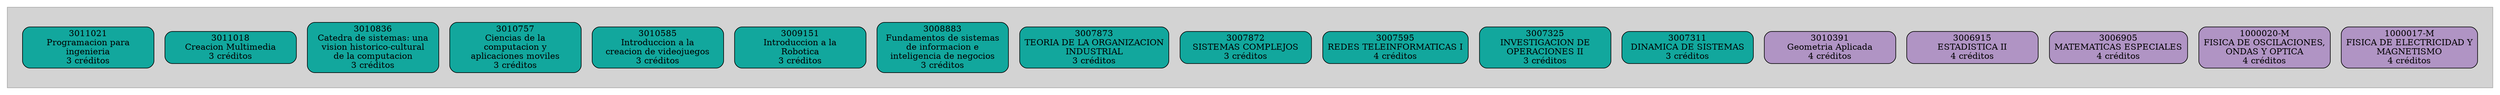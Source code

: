 // asignaturas cursables
digraph asignaturas_cursables {
	graph [compound=true]
	subgraph cluster_cursables {
		graph [margin=25 nodesep=0.02]
		node [shape=box style="rounded,filled" width=3]
		color=darkgray fillcolor=lightGray fontname=Arial style=filled
		"1000017-M" [label="1000017-M
FISICA DE ELECTRICIDAD Y
MAGNETISMO
4 créditos
" color="#000000" fillcolor="#b094c4" penwidth=1]
		"1000020-M" [label="1000020-M
FISICA DE OSCILACIONES,
ONDAS Y OPTICA
4 créditos
" color="#000000" fillcolor="#b094c4" penwidth=1]
		3006905 [label="3006905
MATEMATICAS ESPECIALES
4 créditos
" color="#000000" fillcolor="#b094c4" penwidth=1]
		3006915 [label="3006915
ESTADISTICA II
4 créditos
" color="#000000" fillcolor="#b094c4" penwidth=1]
		3010391 [label="3010391
Geometria Aplicada
4 créditos
" color="#000000" fillcolor="#b094c4" penwidth=1]
		3007311 [label="3007311
DINAMICA DE SISTEMAS
3 créditos
" color="#000000" fillcolor="#12a79d" penwidth=1]
		3007325 [label="3007325
INVESTIGACION DE
OPERACIONES II
3 créditos
" color="#000000" fillcolor="#12a79d" penwidth=1]
		3007595 [label="3007595
REDES TELEINFORMATICAS I
4 créditos
" color="#000000" fillcolor="#12a79d" penwidth=1]
		3007872 [label="3007872
SISTEMAS COMPLEJOS
3 créditos
" color="#000000" fillcolor="#12a79d" penwidth=1]
		3007873 [label="3007873
TEORIA DE LA ORGANIZACION
INDUSTRIAL
3 créditos
" color="#000000" fillcolor="#12a79d" penwidth=1]
		3008883 [label="3008883
Fundamentos de sistemas
de informacion e
inteligencia de negocios
3 créditos
" color="#000000" fillcolor="#12a79d" penwidth=1]
		3009151 [label="3009151
Introduccion a la
Robotica
3 créditos
" color="#000000" fillcolor="#12a79d" penwidth=1]
		3010585 [label="3010585
Introduccion a la
creacion de videojuegos
3 créditos
" color="#000000" fillcolor="#12a79d" penwidth=1]
		3010757 [label="3010757
Ciencias de la
computacion y
aplicaciones moviles
3 créditos
" color="#000000" fillcolor="#12a79d" penwidth=1]
		3010836 [label="3010836
Catedra de sistemas: una
vision historico-cultural
de la computacion
3 créditos
" color="#000000" fillcolor="#12a79d" penwidth=1]
		3011018 [label="3011018
Creacion Multimedia
3 créditos
" color="#000000" fillcolor="#12a79d" penwidth=1]
		3011021 [label="3011021
Programacion para
ingenieria
3 créditos
" color="#000000" fillcolor="#12a79d" penwidth=1]
	}
}
